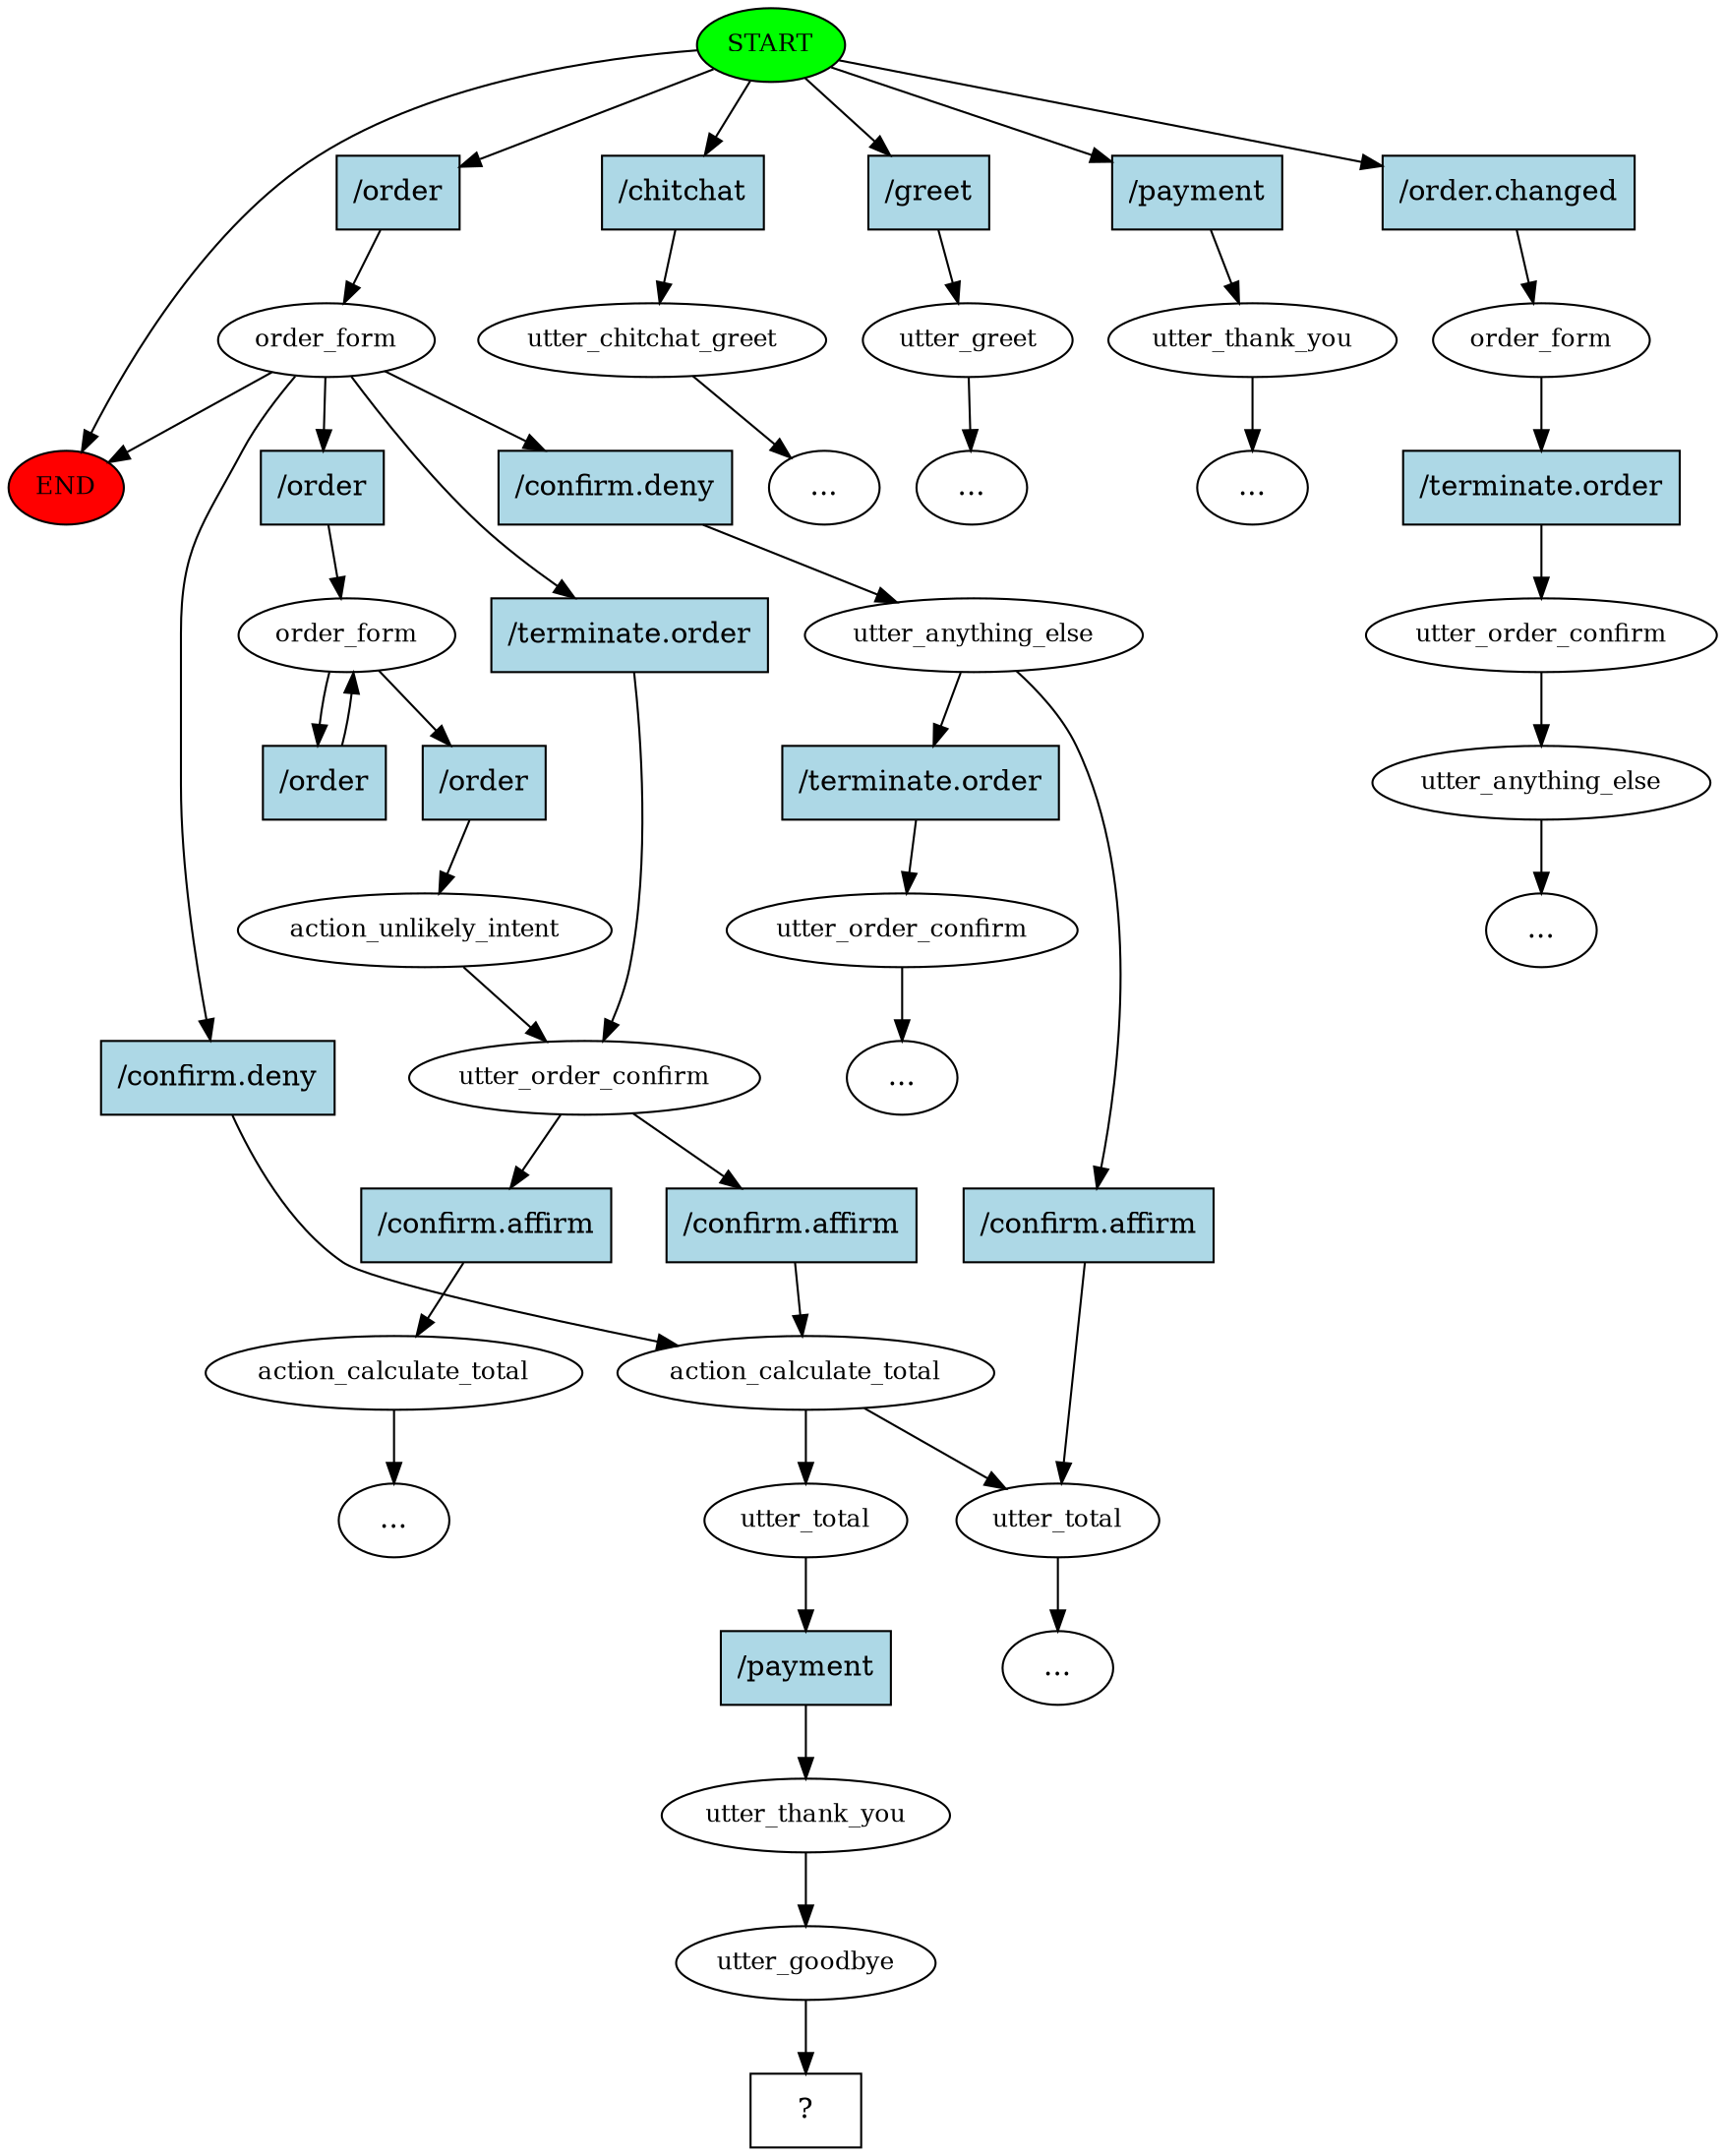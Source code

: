digraph  {
0 [class="start active", fillcolor=green, fontsize=12, label=START, style=filled];
"-1" [class=end, fillcolor=red, fontsize=12, label=END, style=filled];
1 [class="", fontsize=12, label=utter_chitchat_greet];
2 [class="", fontsize=12, label=utter_greet];
4 [class="", fontsize=12, label=utter_thank_you];
"-6" [class=ellipsis, label="..."];
5 [class=active, fontsize=12, label=order_form];
8 [class="", fontsize=12, label=utter_anything_else];
9 [class="", fontsize=12, label=utter_total];
11 [class=active, fontsize=12, label=action_calculate_total];
"-9" [class=ellipsis, label="..."];
15 [class="", fontsize=12, label=utter_order_confirm];
"-10" [class=ellipsis, label="..."];
17 [class=active, fontsize=12, label=utter_order_confirm];
18 [class="", fontsize=12, label=action_calculate_total];
"-11" [class=ellipsis, label="..."];
25 [class="", fontsize=12, label=order_form];
26 [class="", fontsize=12, label=utter_order_confirm];
27 [class="", fontsize=12, label=utter_anything_else];
"-18" [class=ellipsis, label="..."];
"-24" [class=ellipsis, label="..."];
"-25" [class=ellipsis, label="..."];
36 [class=active, fontsize=12, label=order_form];
39 [class=active, fontsize=12, label=action_unlikely_intent];
42 [class=active, fontsize=12, label=utter_total];
43 [class=active, fontsize=12, label=utter_thank_you];
44 [class=active, fontsize=12, label=utter_goodbye];
45 [class="intent dashed active", label="  ?  ", shape=rect];
46 [class=intent, fillcolor=lightblue, label="/chitchat", shape=rect, style=filled];
47 [class=intent, fillcolor=lightblue, label="/greet", shape=rect, style=filled];
48 [class=intent, fillcolor=lightblue, label="/payment", shape=rect, style=filled];
49 [class="intent active", fillcolor=lightblue, label="/order", shape=rect, style=filled];
50 [class=intent, fillcolor=lightblue, label="/order.changed", shape=rect, style=filled];
51 [class=intent, fillcolor=lightblue, label="/confirm.deny", shape=rect, style=filled];
52 [class=intent, fillcolor=lightblue, label="/confirm.deny", shape=rect, style=filled];
53 [class=intent, fillcolor=lightblue, label="/terminate.order", shape=rect, style=filled];
54 [class="intent active", fillcolor=lightblue, label="/order", shape=rect, style=filled];
55 [class=intent, fillcolor=lightblue, label="/confirm.affirm", shape=rect, style=filled];
56 [class=intent, fillcolor=lightblue, label="/terminate.order", shape=rect, style=filled];
57 [class=intent, fillcolor=lightblue, label="/confirm.affirm", shape=rect, style=filled];
58 [class="intent active", fillcolor=lightblue, label="/confirm.affirm", shape=rect, style=filled];
59 [class=intent, fillcolor=lightblue, label="/terminate.order", shape=rect, style=filled];
60 [class="intent active", fillcolor=lightblue, label="/order", shape=rect, style=filled];
61 [class="intent active", fillcolor=lightblue, label="/order", shape=rect, style=filled];
62 [class="intent active", fillcolor=lightblue, label="/payment", shape=rect, style=filled];
0 -> "-1"  [class="", key=NONE, label=""];
0 -> 46  [class="", key=0];
0 -> 47  [class="", key=0];
0 -> 48  [class="", key=0];
0 -> 49  [class=active, key=0];
0 -> 50  [class="", key=0];
1 -> "-25"  [class="", key=NONE, label=""];
2 -> "-24"  [class="", key=NONE, label=""];
4 -> "-6"  [class="", key=NONE, label=""];
5 -> "-1"  [class="", key=NONE, label=""];
5 -> 51  [class="", key=0];
5 -> 52  [class="", key=0];
5 -> 53  [class="", key=0];
5 -> 54  [class=active, key=0];
8 -> 55  [class="", key=0];
8 -> 56  [class="", key=0];
9 -> "-9"  [class="", key=NONE, label=""];
11 -> 9  [class="", key=NONE, label=""];
11 -> 42  [class=active, key=NONE, label=""];
15 -> "-10"  [class="", key=NONE, label=""];
17 -> 57  [class="", key=0];
17 -> 58  [class=active, key=0];
18 -> "-11"  [class="", key=NONE, label=""];
25 -> 59  [class="", key=0];
26 -> 27  [class="", key=NONE, label=""];
27 -> "-18"  [class="", key=NONE, label=""];
36 -> 60  [class=active, key=0];
36 -> 61  [class=active, key=0];
39 -> 17  [class=active, key=NONE, label=""];
42 -> 62  [class=active, key=0];
43 -> 44  [class=active, key=NONE, label=""];
44 -> 45  [class=active, key=NONE, label=""];
46 -> 1  [class="", key=0];
47 -> 2  [class="", key=0];
48 -> 4  [class="", key=0];
49 -> 5  [class=active, key=0];
50 -> 25  [class="", key=0];
51 -> 8  [class="", key=0];
52 -> 11  [class="", key=0];
53 -> 17  [class="", key=0];
54 -> 36  [class=active, key=0];
55 -> 9  [class="", key=0];
56 -> 15  [class="", key=0];
57 -> 18  [class="", key=0];
58 -> 11  [class=active, key=0];
59 -> 26  [class="", key=0];
60 -> 36  [class=active, key=0];
61 -> 39  [class=active, key=0];
62 -> 43  [class=active, key=0];
}
